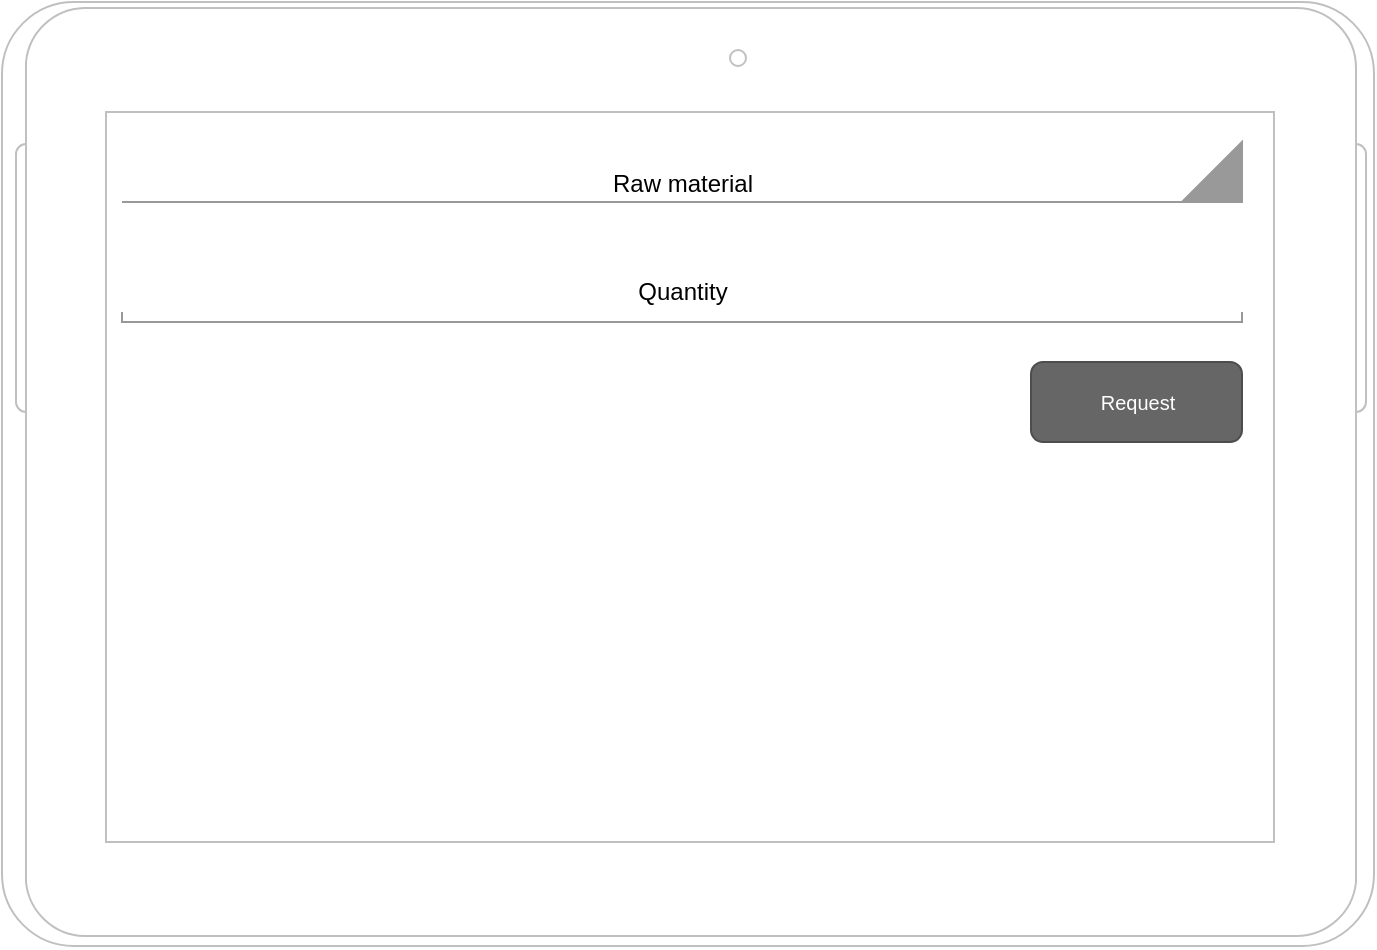 <mxfile version="13.0.7" type="github" pages="2">
  <diagram id="OhRtaLYme5AcBo3-V063" name="Page-1">
    <mxGraphModel dx="1230" dy="791" grid="1" gridSize="10" guides="1" tooltips="1" connect="1" arrows="1" fold="1" page="1" pageScale="1" pageWidth="850" pageHeight="1100" math="0" shadow="0">
      <root>
        <mxCell id="0" />
        <mxCell id="1" parent="0" />
        <mxCell id="lwh2pheY_U8_9oyxFPsG-1" value="" style="verticalLabelPosition=bottom;verticalAlign=top;html=1;shadow=0;dashed=0;strokeWidth=1;shape=mxgraph.android.tab2;strokeColor=#c0c0c0;direction=north;" vertex="1" parent="1">
          <mxGeometry x="100" y="250" width="686" height="472" as="geometry" />
        </mxCell>
        <mxCell id="lwh2pheY_U8_9oyxFPsG-10" value="Raw material" style="strokeWidth=1;html=1;shadow=0;dashed=0;shape=mxgraph.android.spinner2;align=center;fillColor=#999999;strokeColor=#999999;verticalAlign=bottom" vertex="1" parent="1">
          <mxGeometry x="160" y="320" width="560" height="30" as="geometry" />
        </mxCell>
        <mxCell id="lwh2pheY_U8_9oyxFPsG-11" value="Quantity" style="strokeWidth=1;html=1;shadow=0;dashed=0;shape=mxgraph.android.textfield;align=center;strokeColor=#999999;pointerEvents=1" vertex="1" parent="1">
          <mxGeometry x="160" y="380" width="560" height="30" as="geometry" />
        </mxCell>
        <mxCell id="lwh2pheY_U8_9oyxFPsG-14" value="Request" style="rounded=1;html=1;shadow=0;dashed=0;whiteSpace=wrap;fontSize=10;fillColor=#666666;align=center;strokeColor=#4D4D4D;fontColor=#ffffff;" vertex="1" parent="1">
          <mxGeometry x="614.5" y="430" width="105.5" height="40" as="geometry" />
        </mxCell>
      </root>
    </mxGraphModel>
  </diagram>
  <diagram id="akquwz3hYH8Bs798jy8n" name="Page-2">
    <mxGraphModel dx="1230" dy="791" grid="1" gridSize="10" guides="1" tooltips="1" connect="1" arrows="1" fold="1" page="1" pageScale="1" pageWidth="850" pageHeight="1100" math="0" shadow="0">
      <root>
        <mxCell id="fh0MGGZ9Sm2N5pm7Tzra-0" />
        <mxCell id="fh0MGGZ9Sm2N5pm7Tzra-1" parent="fh0MGGZ9Sm2N5pm7Tzra-0" />
        <mxCell id="1AgewjG6rs3ySsGACgei-0" value="" style="verticalLabelPosition=bottom;verticalAlign=top;html=1;shadow=0;dashed=0;strokeWidth=1;shape=mxgraph.android.tab2;strokeColor=#c0c0c0;direction=north;" vertex="1" parent="fh0MGGZ9Sm2N5pm7Tzra-1">
          <mxGeometry x="100" y="250" width="686" height="472" as="geometry" />
        </mxCell>
        <mxCell id="1AgewjG6rs3ySsGACgei-11" value="Title here" style="dashed=0;shape=rect;fillColor=#ffffff;strokeColor=#eeeeee;shadow=1;fontColor=#000000;fontSize=24;fontStyle=0;verticalAlign=top;spacingBottom=0;spacingLeft=16;spacingTop=15;align=left;" vertex="1" parent="fh0MGGZ9Sm2N5pm7Tzra-1">
          <mxGeometry x="160" y="320" width="560" height="140" as="geometry" />
        </mxCell>
        <mxCell id="1AgewjG6rs3ySsGACgei-12" value="Subtitle here" style="text;fontColor=#999999;fontSize=13;fontStyle=0;verticalAlign=middle;spacingBottom=0;spacingLeft=16;" vertex="1" parent="1AgewjG6rs3ySsGACgei-11">
          <mxGeometry width="246" height="20" relative="1" as="geometry">
            <mxPoint y="59" as="offset" />
          </mxGeometry>
        </mxCell>
        <mxCell id="1AgewjG6rs3ySsGACgei-13" value="" style="shape=rect;fillColor=#bbbbbb;strokeColor=none;" vertex="1" parent="1AgewjG6rs3ySsGACgei-11">
          <mxGeometry x="1" width="80" height="80" relative="1" as="geometry">
            <mxPoint x="-96" y="16" as="offset" />
          </mxGeometry>
        </mxCell>
        <mxCell id="1AgewjG6rs3ySsGACgei-14" value="ACTION 1" style="shape=rect;fontSize=13;strokeColor=none;fillColor=#ffffff;fontColor=#444444;fontStyle=1;" vertex="1" parent="1AgewjG6rs3ySsGACgei-11">
          <mxGeometry y="1" width="80" height="32" relative="1" as="geometry">
            <mxPoint x="8" y="-40" as="offset" />
          </mxGeometry>
        </mxCell>
        <mxCell id="1AgewjG6rs3ySsGACgei-15" value="ACTION 2" style="shape=rect;fontSize=13;strokeColor=none;fillColor=#ffffff;fontColor=#444444;fontStyle=1;" vertex="1" parent="1AgewjG6rs3ySsGACgei-11">
          <mxGeometry y="1" width="80" height="32" relative="1" as="geometry">
            <mxPoint x="96" y="-40" as="offset" />
          </mxGeometry>
        </mxCell>
        <mxCell id="1AgewjG6rs3ySsGACgei-16" value="Title here" style="dashed=0;shape=rect;fillColor=#ffffff;strokeColor=#eeeeee;shadow=1;fontColor=#000000;fontSize=24;fontStyle=0;verticalAlign=top;spacingBottom=0;spacingLeft=16;spacingTop=15;align=left;" vertex="1" parent="fh0MGGZ9Sm2N5pm7Tzra-1">
          <mxGeometry x="163" y="480" width="560" height="140" as="geometry" />
        </mxCell>
        <mxCell id="1AgewjG6rs3ySsGACgei-17" value="Subtitle here" style="text;fontColor=#999999;fontSize=13;fontStyle=0;verticalAlign=middle;spacingBottom=0;spacingLeft=16;" vertex="1" parent="1AgewjG6rs3ySsGACgei-16">
          <mxGeometry width="246" height="20" relative="1" as="geometry">
            <mxPoint y="59" as="offset" />
          </mxGeometry>
        </mxCell>
        <mxCell id="1AgewjG6rs3ySsGACgei-18" value="" style="shape=rect;fillColor=#bbbbbb;strokeColor=none;" vertex="1" parent="1AgewjG6rs3ySsGACgei-16">
          <mxGeometry x="1" width="80" height="80" relative="1" as="geometry">
            <mxPoint x="-96" y="16" as="offset" />
          </mxGeometry>
        </mxCell>
        <mxCell id="1AgewjG6rs3ySsGACgei-19" value="ACTION 1" style="shape=rect;fontSize=13;strokeColor=none;fillColor=#ffffff;fontColor=#444444;fontStyle=1;" vertex="1" parent="1AgewjG6rs3ySsGACgei-16">
          <mxGeometry y="1" width="80" height="32" relative="1" as="geometry">
            <mxPoint x="8" y="-40" as="offset" />
          </mxGeometry>
        </mxCell>
        <mxCell id="1AgewjG6rs3ySsGACgei-20" value="ACTION 2" style="shape=rect;fontSize=13;strokeColor=none;fillColor=#ffffff;fontColor=#444444;fontStyle=1;" vertex="1" parent="1AgewjG6rs3ySsGACgei-16">
          <mxGeometry y="1" width="80" height="32" relative="1" as="geometry">
            <mxPoint x="96" y="-40" as="offset" />
          </mxGeometry>
        </mxCell>
      </root>
    </mxGraphModel>
  </diagram>
</mxfile>
